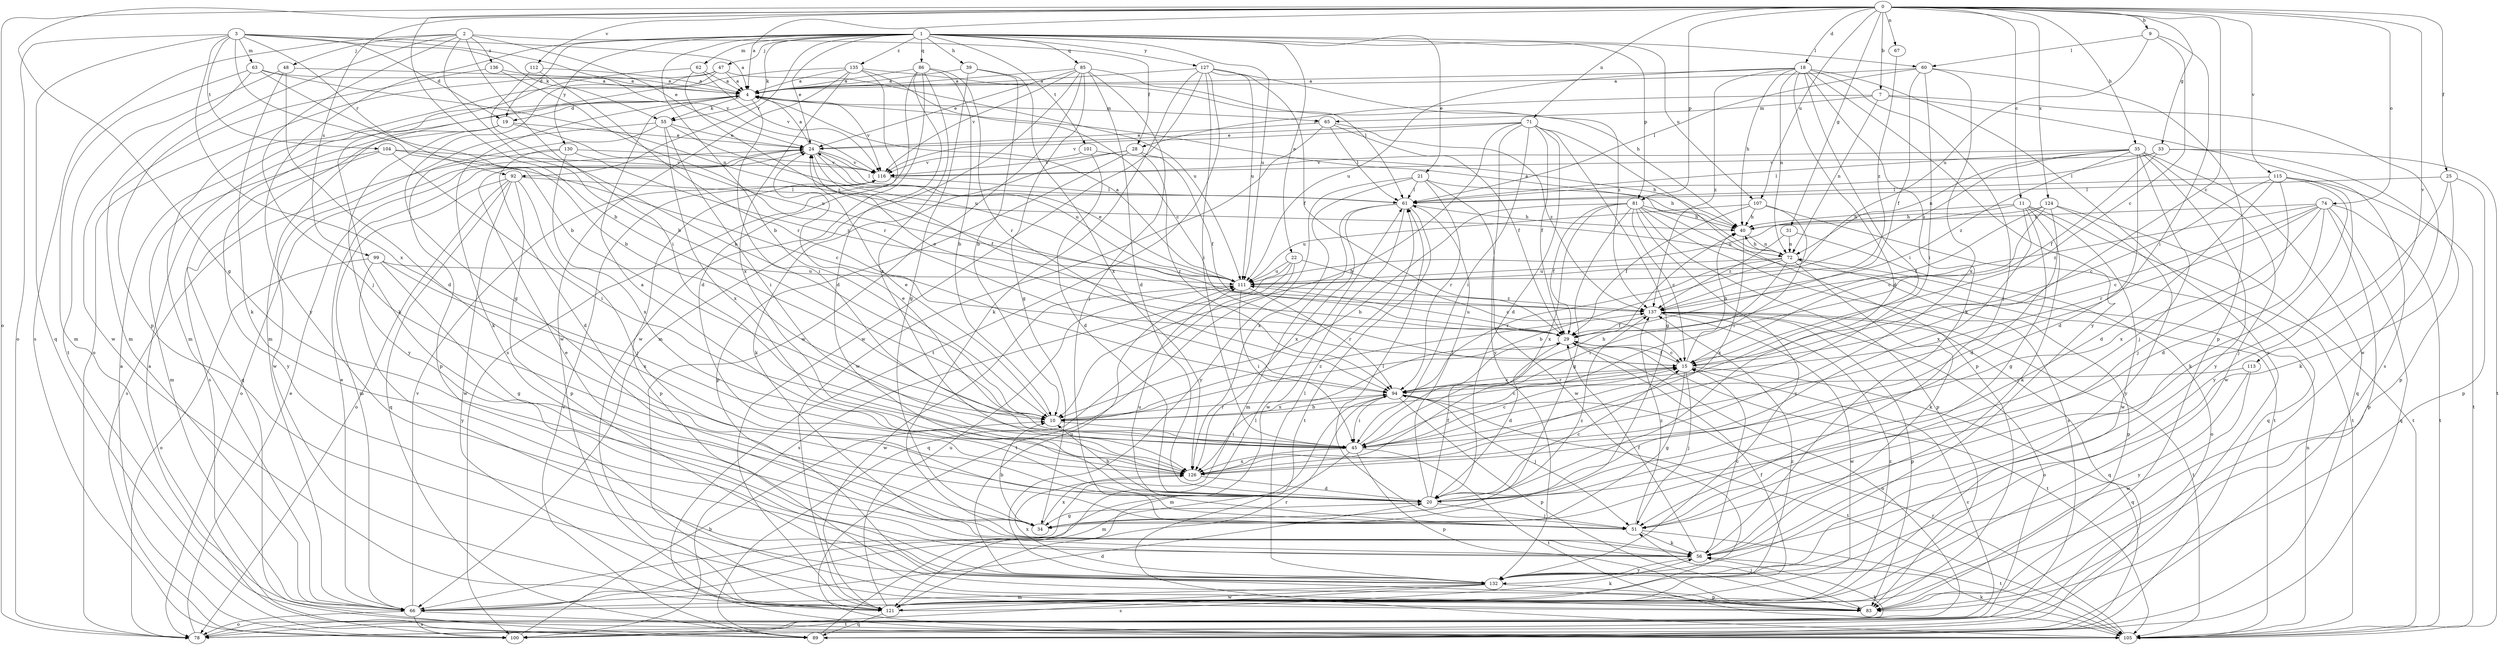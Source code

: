 strict digraph  {
0;
1;
2;
3;
4;
7;
9;
10;
11;
15;
18;
19;
20;
21;
22;
24;
25;
28;
29;
31;
33;
34;
35;
39;
40;
45;
47;
48;
51;
55;
56;
60;
61;
62;
63;
65;
66;
67;
71;
72;
74;
78;
81;
83;
85;
86;
89;
92;
94;
99;
100;
101;
104;
105;
107;
111;
112;
113;
115;
116;
121;
124;
126;
127;
130;
132;
135;
136;
137;
0 -> 4  [label=a];
0 -> 7  [label=b];
0 -> 9  [label=b];
0 -> 10  [label=b];
0 -> 11  [label=c];
0 -> 15  [label=c];
0 -> 18  [label=d];
0 -> 25  [label=f];
0 -> 31  [label=g];
0 -> 33  [label=g];
0 -> 34  [label=g];
0 -> 35  [label=h];
0 -> 67  [label=n];
0 -> 71  [label=n];
0 -> 74  [label=o];
0 -> 78  [label=o];
0 -> 81  [label=p];
0 -> 99  [label=s];
0 -> 107  [label=u];
0 -> 112  [label=v];
0 -> 113  [label=v];
0 -> 115  [label=v];
0 -> 124  [label=x];
1 -> 10  [label=b];
1 -> 19  [label=d];
1 -> 21  [label=e];
1 -> 22  [label=e];
1 -> 24  [label=e];
1 -> 39  [label=h];
1 -> 47  [label=j];
1 -> 55  [label=k];
1 -> 60  [label=l];
1 -> 62  [label=m];
1 -> 81  [label=p];
1 -> 85  [label=q];
1 -> 86  [label=q];
1 -> 92  [label=r];
1 -> 101  [label=t];
1 -> 107  [label=u];
1 -> 111  [label=u];
1 -> 127  [label=y];
1 -> 130  [label=y];
1 -> 132  [label=y];
1 -> 135  [label=z];
2 -> 10  [label=b];
2 -> 24  [label=e];
2 -> 28  [label=f];
2 -> 45  [label=i];
2 -> 48  [label=j];
2 -> 51  [label=j];
2 -> 83  [label=p];
2 -> 100  [label=s];
2 -> 136  [label=z];
3 -> 4  [label=a];
3 -> 10  [label=b];
3 -> 19  [label=d];
3 -> 55  [label=k];
3 -> 63  [label=m];
3 -> 78  [label=o];
3 -> 89  [label=q];
3 -> 92  [label=r];
3 -> 104  [label=t];
3 -> 116  [label=v];
3 -> 126  [label=x];
4 -> 19  [label=d];
4 -> 45  [label=i];
4 -> 55  [label=k];
4 -> 56  [label=k];
4 -> 65  [label=m];
4 -> 116  [label=v];
7 -> 28  [label=f];
7 -> 65  [label=m];
7 -> 72  [label=n];
7 -> 100  [label=s];
7 -> 121  [label=w];
9 -> 15  [label=c];
9 -> 45  [label=i];
9 -> 60  [label=l];
9 -> 111  [label=u];
10 -> 15  [label=c];
10 -> 24  [label=e];
10 -> 45  [label=i];
10 -> 94  [label=r];
10 -> 137  [label=z];
11 -> 34  [label=g];
11 -> 40  [label=h];
11 -> 56  [label=k];
11 -> 105  [label=t];
11 -> 111  [label=u];
11 -> 121  [label=w];
11 -> 126  [label=x];
15 -> 29  [label=f];
15 -> 34  [label=g];
15 -> 40  [label=h];
15 -> 51  [label=j];
15 -> 89  [label=q];
15 -> 94  [label=r];
18 -> 4  [label=a];
18 -> 20  [label=d];
18 -> 40  [label=h];
18 -> 45  [label=i];
18 -> 51  [label=j];
18 -> 56  [label=k];
18 -> 72  [label=n];
18 -> 100  [label=s];
18 -> 111  [label=u];
18 -> 132  [label=y];
18 -> 137  [label=z];
19 -> 24  [label=e];
19 -> 89  [label=q];
19 -> 100  [label=s];
19 -> 111  [label=u];
19 -> 132  [label=y];
20 -> 10  [label=b];
20 -> 15  [label=c];
20 -> 29  [label=f];
20 -> 34  [label=g];
20 -> 51  [label=j];
20 -> 61  [label=l];
21 -> 40  [label=h];
21 -> 61  [label=l];
21 -> 94  [label=r];
21 -> 121  [label=w];
21 -> 126  [label=x];
21 -> 132  [label=y];
22 -> 15  [label=c];
22 -> 89  [label=q];
22 -> 100  [label=s];
22 -> 105  [label=t];
22 -> 111  [label=u];
24 -> 4  [label=a];
24 -> 29  [label=f];
24 -> 61  [label=l];
24 -> 78  [label=o];
24 -> 111  [label=u];
24 -> 116  [label=v];
25 -> 51  [label=j];
25 -> 56  [label=k];
25 -> 61  [label=l];
25 -> 83  [label=p];
28 -> 29  [label=f];
28 -> 56  [label=k];
28 -> 83  [label=p];
28 -> 94  [label=r];
28 -> 116  [label=v];
29 -> 15  [label=c];
29 -> 20  [label=d];
29 -> 24  [label=e];
29 -> 78  [label=o];
29 -> 105  [label=t];
29 -> 111  [label=u];
29 -> 126  [label=x];
31 -> 72  [label=n];
31 -> 78  [label=o];
31 -> 137  [label=z];
33 -> 29  [label=f];
33 -> 61  [label=l];
33 -> 83  [label=p];
33 -> 105  [label=t];
33 -> 116  [label=v];
34 -> 10  [label=b];
34 -> 126  [label=x];
34 -> 137  [label=z];
35 -> 20  [label=d];
35 -> 51  [label=j];
35 -> 61  [label=l];
35 -> 72  [label=n];
35 -> 89  [label=q];
35 -> 111  [label=u];
35 -> 116  [label=v];
35 -> 121  [label=w];
35 -> 132  [label=y];
35 -> 137  [label=z];
39 -> 4  [label=a];
39 -> 10  [label=b];
39 -> 34  [label=g];
39 -> 126  [label=x];
40 -> 72  [label=n];
40 -> 126  [label=x];
45 -> 15  [label=c];
45 -> 24  [label=e];
45 -> 40  [label=h];
45 -> 66  [label=m];
45 -> 83  [label=p];
45 -> 105  [label=t];
45 -> 126  [label=x];
47 -> 4  [label=a];
47 -> 34  [label=g];
47 -> 66  [label=m];
47 -> 78  [label=o];
47 -> 111  [label=u];
48 -> 4  [label=a];
48 -> 20  [label=d];
48 -> 56  [label=k];
48 -> 105  [label=t];
51 -> 56  [label=k];
51 -> 61  [label=l];
51 -> 105  [label=t];
51 -> 111  [label=u];
51 -> 137  [label=z];
55 -> 24  [label=e];
55 -> 45  [label=i];
55 -> 83  [label=p];
55 -> 111  [label=u];
55 -> 121  [label=w];
55 -> 126  [label=x];
56 -> 15  [label=c];
56 -> 24  [label=e];
56 -> 29  [label=f];
56 -> 132  [label=y];
60 -> 4  [label=a];
60 -> 29  [label=f];
60 -> 45  [label=i];
60 -> 61  [label=l];
60 -> 83  [label=p];
60 -> 126  [label=x];
61 -> 40  [label=h];
61 -> 66  [label=m];
61 -> 105  [label=t];
61 -> 121  [label=w];
61 -> 126  [label=x];
62 -> 4  [label=a];
62 -> 56  [label=k];
62 -> 116  [label=v];
62 -> 137  [label=z];
63 -> 4  [label=a];
63 -> 10  [label=b];
63 -> 66  [label=m];
63 -> 72  [label=n];
63 -> 121  [label=w];
65 -> 24  [label=e];
65 -> 29  [label=f];
65 -> 61  [label=l];
65 -> 121  [label=w];
65 -> 137  [label=z];
66 -> 20  [label=d];
66 -> 24  [label=e];
66 -> 78  [label=o];
66 -> 100  [label=s];
66 -> 105  [label=t];
66 -> 116  [label=v];
66 -> 137  [label=z];
67 -> 137  [label=z];
71 -> 10  [label=b];
71 -> 20  [label=d];
71 -> 24  [label=e];
71 -> 29  [label=f];
71 -> 34  [label=g];
71 -> 45  [label=i];
71 -> 83  [label=p];
71 -> 116  [label=v];
71 -> 132  [label=y];
72 -> 4  [label=a];
72 -> 10  [label=b];
72 -> 40  [label=h];
72 -> 45  [label=i];
72 -> 56  [label=k];
72 -> 83  [label=p];
72 -> 94  [label=r];
72 -> 111  [label=u];
74 -> 15  [label=c];
74 -> 20  [label=d];
74 -> 40  [label=h];
74 -> 83  [label=p];
74 -> 89  [label=q];
74 -> 94  [label=r];
74 -> 105  [label=t];
74 -> 126  [label=x];
74 -> 137  [label=z];
78 -> 15  [label=c];
78 -> 24  [label=e];
78 -> 56  [label=k];
81 -> 10  [label=b];
81 -> 15  [label=c];
81 -> 29  [label=f];
81 -> 34  [label=g];
81 -> 40  [label=h];
81 -> 83  [label=p];
81 -> 100  [label=s];
81 -> 105  [label=t];
81 -> 126  [label=x];
81 -> 132  [label=y];
83 -> 51  [label=j];
85 -> 4  [label=a];
85 -> 20  [label=d];
85 -> 24  [label=e];
85 -> 34  [label=g];
85 -> 40  [label=h];
85 -> 51  [label=j];
85 -> 66  [label=m];
85 -> 116  [label=v];
85 -> 121  [label=w];
86 -> 4  [label=a];
86 -> 10  [label=b];
86 -> 20  [label=d];
86 -> 94  [label=r];
86 -> 100  [label=s];
86 -> 121  [label=w];
86 -> 126  [label=x];
89 -> 4  [label=a];
89 -> 61  [label=l];
89 -> 116  [label=v];
92 -> 51  [label=j];
92 -> 61  [label=l];
92 -> 66  [label=m];
92 -> 78  [label=o];
92 -> 83  [label=p];
92 -> 89  [label=q];
92 -> 121  [label=w];
94 -> 10  [label=b];
94 -> 15  [label=c];
94 -> 45  [label=i];
94 -> 51  [label=j];
94 -> 66  [label=m];
94 -> 83  [label=p];
94 -> 105  [label=t];
99 -> 34  [label=g];
99 -> 78  [label=o];
99 -> 111  [label=u];
99 -> 126  [label=x];
99 -> 132  [label=y];
100 -> 4  [label=a];
100 -> 10  [label=b];
101 -> 20  [label=d];
101 -> 40  [label=h];
101 -> 116  [label=v];
104 -> 15  [label=c];
104 -> 45  [label=i];
104 -> 66  [label=m];
104 -> 116  [label=v];
104 -> 132  [label=y];
105 -> 56  [label=k];
105 -> 72  [label=n];
105 -> 94  [label=r];
107 -> 29  [label=f];
107 -> 40  [label=h];
107 -> 45  [label=i];
107 -> 89  [label=q];
107 -> 111  [label=u];
111 -> 4  [label=a];
111 -> 24  [label=e];
111 -> 45  [label=i];
111 -> 94  [label=r];
111 -> 121  [label=w];
111 -> 137  [label=z];
112 -> 4  [label=a];
112 -> 10  [label=b];
112 -> 94  [label=r];
113 -> 94  [label=r];
113 -> 121  [label=w];
113 -> 132  [label=y];
115 -> 15  [label=c];
115 -> 20  [label=d];
115 -> 51  [label=j];
115 -> 56  [label=k];
115 -> 61  [label=l];
115 -> 105  [label=t];
115 -> 132  [label=y];
116 -> 61  [label=l];
116 -> 83  [label=p];
121 -> 29  [label=f];
121 -> 56  [label=k];
121 -> 89  [label=q];
121 -> 94  [label=r];
121 -> 111  [label=u];
121 -> 137  [label=z];
124 -> 15  [label=c];
124 -> 20  [label=d];
124 -> 29  [label=f];
124 -> 40  [label=h];
124 -> 105  [label=t];
124 -> 132  [label=y];
126 -> 4  [label=a];
126 -> 20  [label=d];
127 -> 4  [label=a];
127 -> 29  [label=f];
127 -> 45  [label=i];
127 -> 56  [label=k];
127 -> 105  [label=t];
127 -> 111  [label=u];
127 -> 121  [label=w];
127 -> 137  [label=z];
130 -> 20  [label=d];
130 -> 100  [label=s];
130 -> 116  [label=v];
130 -> 126  [label=x];
130 -> 137  [label=z];
132 -> 61  [label=l];
132 -> 66  [label=m];
132 -> 83  [label=p];
132 -> 100  [label=s];
132 -> 111  [label=u];
132 -> 121  [label=w];
132 -> 126  [label=x];
135 -> 4  [label=a];
135 -> 15  [label=c];
135 -> 20  [label=d];
135 -> 61  [label=l];
135 -> 66  [label=m];
135 -> 121  [label=w];
135 -> 126  [label=x];
136 -> 4  [label=a];
136 -> 66  [label=m];
136 -> 94  [label=r];
137 -> 29  [label=f];
137 -> 78  [label=o];
137 -> 83  [label=p];
137 -> 89  [label=q];
137 -> 105  [label=t];
137 -> 121  [label=w];
}
